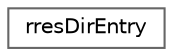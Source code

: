 digraph "Graphical Class Hierarchy"
{
 // LATEX_PDF_SIZE
  bgcolor="transparent";
  edge [fontname=Helvetica,fontsize=10,labelfontname=Helvetica,labelfontsize=10];
  node [fontname=Helvetica,fontsize=10,shape=box,height=0.2,width=0.4];
  rankdir="LR";
  Node0 [id="Node000000",label="rresDirEntry",height=0.2,width=0.4,color="grey40", fillcolor="white", style="filled",URL="$structrres_dir_entry.html",tooltip=" "];
}
